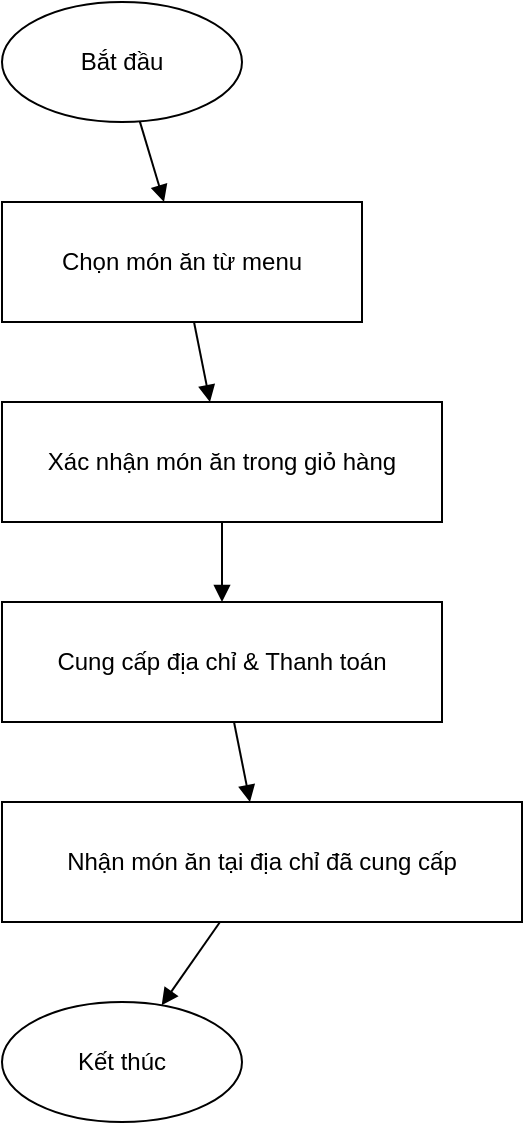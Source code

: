 <mxfile>
  <diagram name="Flowchart Dat Mon An Online" id="flow1">
    <mxGraphModel dx="1136" dy="641" grid="1" gridSize="10" guides="1" tooltips="1" connect="1" arrows="1" fold="1" page="1" pageScale="1" pageWidth="827" pageHeight="1169" math="0" shadow="0">
      <root>
        <mxCell id="0"/>
        <mxCell id="1" parent="0"/>

        <!-- Start -->
        <mxCell id="2" value="Bắt đầu" style="ellipse;whiteSpace=wrap;html=1;" vertex="1" parent="1">
          <mxGeometry x="240" y="40" width="120" height="60" as="geometry"/>
        </mxCell>

        <!-- Step 1 -->
        <mxCell id="3" value="Chọn món ăn từ menu" style="rounded=0;whiteSpace=wrap;html=1;" vertex="1" parent="1">
          <mxGeometry x="240" y="140" width="180" height="60" as="geometry"/>
        </mxCell>

        <!-- Step 2 -->
        <mxCell id="4" value="Xác nhận món ăn trong giỏ hàng" style="rounded=0;whiteSpace=wrap;html=1;" vertex="1" parent="1">
          <mxGeometry x="240" y="240" width="220" height="60" as="geometry"/>
        </mxCell>

        <!-- Step 3 -->
        <mxCell id="5" value="Cung cấp địa chỉ &amp; Thanh toán" style="rounded=0;whiteSpace=wrap;html=1;" vertex="1" parent="1">
          <mxGeometry x="240" y="340" width="220" height="60" as="geometry"/>
        </mxCell>

        <!-- Step 4 -->
        <mxCell id="6" value="Nhận món ăn tại địa chỉ đã cung cấp" style="rounded=0;whiteSpace=wrap;html=1;" vertex="1" parent="1">
          <mxGeometry x="240" y="440" width="260" height="60" as="geometry"/>
        </mxCell>

        <!-- End -->
        <mxCell id="7" value="Kết thúc" style="ellipse;whiteSpace=wrap;html=1;" vertex="1" parent="1">
          <mxGeometry x="240" y="540" width="120" height="60" as="geometry"/>
        </mxCell>

        <!-- Connectors -->
        <mxCell id="8" edge="1" source="2" target="3" style="endArrow=block;" parent="1">
          <mxGeometry relative="1" as="geometry"/>
        </mxCell>

        <mxCell id="9" edge="1" source="3" target="4" style="endArrow=block;" parent="1">
          <mxGeometry relative="1" as="geometry"/>
        </mxCell>

        <mxCell id="10" edge="1" source="4" target="5" style="endArrow=block;" parent="1">
          <mxGeometry relative="1" as="geometry"/>
        </mxCell>

        <mxCell id="11" edge="1" source="5" target="6" style="endArrow=block;" parent="1">
          <mxGeometry relative="1" as="geometry"/>
        </mxCell>

        <mxCell id="12" edge="1" source="6" target="7" style="endArrow=block;" parent="1">
          <mxGeometry relative="1" as="geometry"/>
        </mxCell>

      </root>
    </mxGraphModel>
  </diagram>
</mxfile>